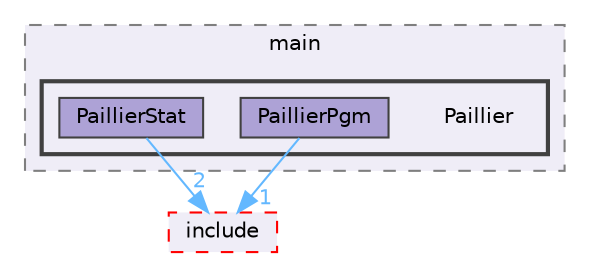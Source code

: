 digraph "C:/Users/Katia/Documents/GitHub/code_base_obscuration/main/Paillier"
{
 // LATEX_PDF_SIZE
  bgcolor="transparent";
  edge [fontname=Helvetica,fontsize=10,labelfontname=Helvetica,labelfontsize=10];
  node [fontname=Helvetica,fontsize=10,shape=box,height=0.2,width=0.4];
  compound=true
  subgraph clusterdir_ad85657f688d077a0dceea477125f51f {
    graph [ bgcolor="#efedf7", pencolor="grey50", label="main", fontname=Helvetica,fontsize=10 style="filled,dashed", URL="dir_ad85657f688d077a0dceea477125f51f.html",tooltip=""]
  subgraph clusterdir_e26afc0a1fc69e8aef58fbcb5b6d03ca {
    graph [ bgcolor="#efedf7", pencolor="grey25", label="", fontname=Helvetica,fontsize=10 style="filled,bold", URL="dir_e26afc0a1fc69e8aef58fbcb5b6d03ca.html",tooltip=""]
    dir_e26afc0a1fc69e8aef58fbcb5b6d03ca [shape=plaintext, label="Paillier"];
  dir_83185a4ae3833351753cd01160d66e5e [label="PaillierPgm", fillcolor="#ada2d6", color="grey25", style="filled", URL="dir_83185a4ae3833351753cd01160d66e5e.html",tooltip=""];
  dir_ea395f15a6361ccb6e13e10ac8fdfefa [label="PaillierStat", fillcolor="#ada2d6", color="grey25", style="filled", URL="dir_ea395f15a6361ccb6e13e10ac8fdfefa.html",tooltip=""];
  }
  }
  dir_235dc5c59b87e38be3bd5a5d049b3fd6 [label="include", fillcolor="#efedf7", color="red", style="filled,dashed", URL="dir_235dc5c59b87e38be3bd5a5d049b3fd6.html",tooltip=""];
  dir_83185a4ae3833351753cd01160d66e5e->dir_235dc5c59b87e38be3bd5a5d049b3fd6 [headlabel="1", labeldistance=1.5 headhref="dir_000029_000016.html" href="dir_000029_000016.html" color="steelblue1" fontcolor="steelblue1"];
  dir_ea395f15a6361ccb6e13e10ac8fdfefa->dir_235dc5c59b87e38be3bd5a5d049b3fd6 [headlabel="2", labeldistance=1.5 headhref="dir_000030_000016.html" href="dir_000030_000016.html" color="steelblue1" fontcolor="steelblue1"];
}
